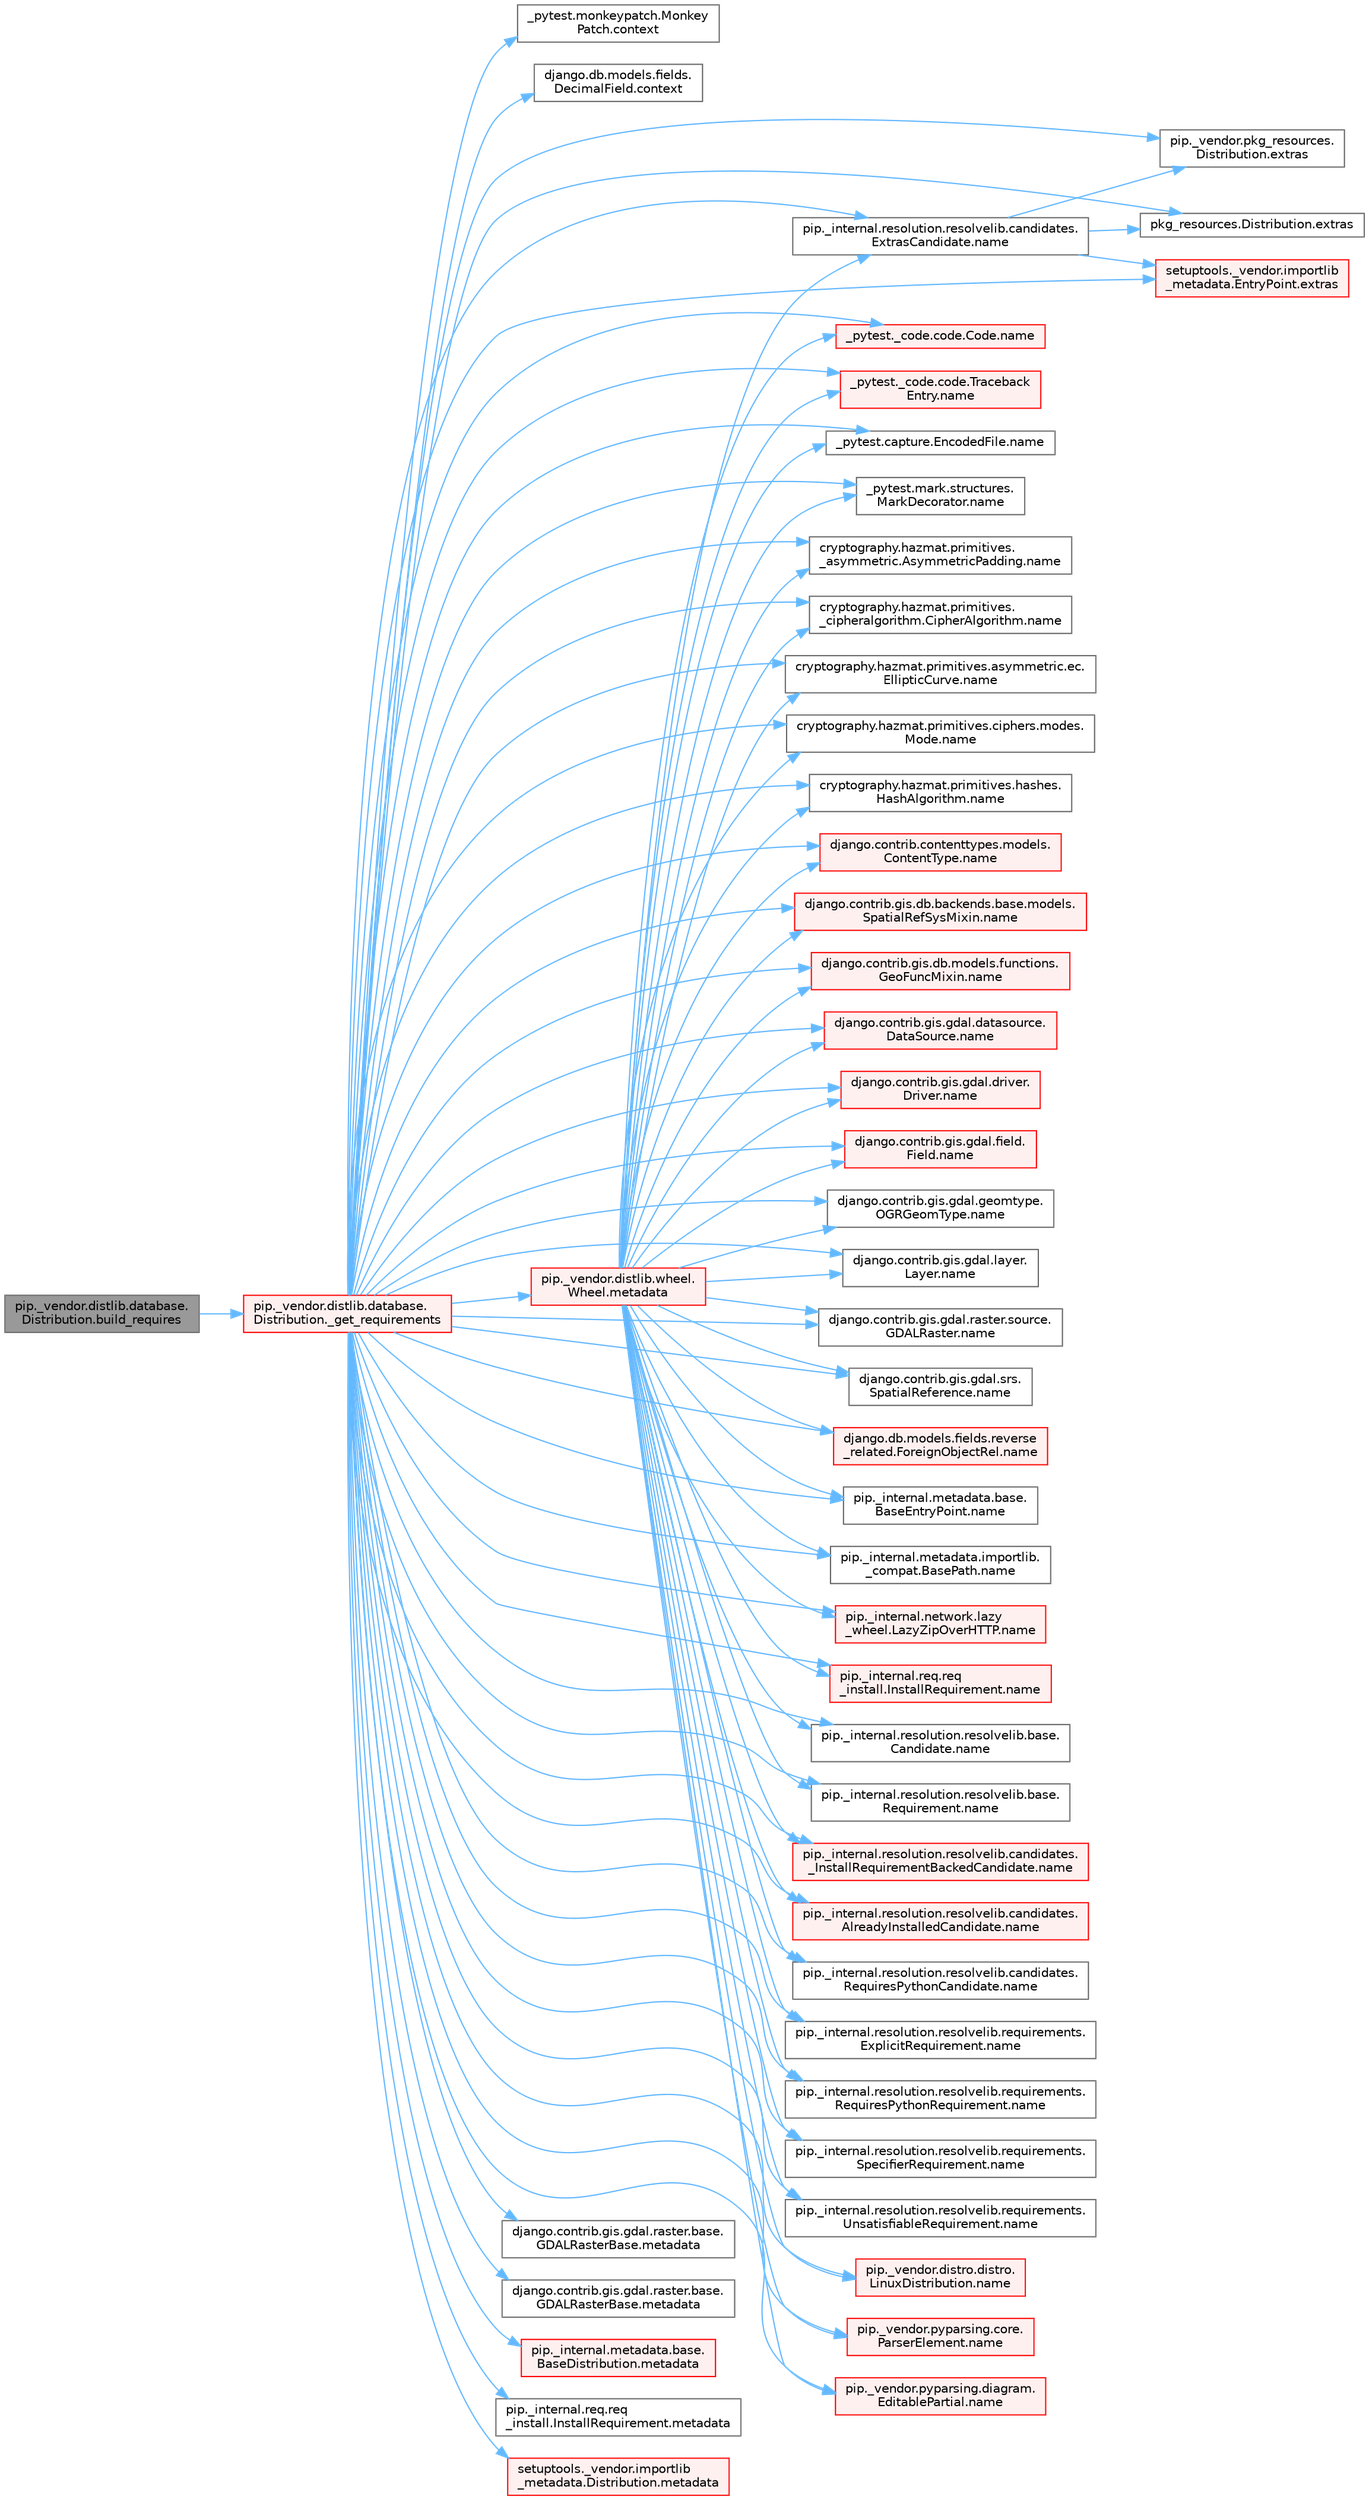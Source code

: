 digraph "pip._vendor.distlib.database.Distribution.build_requires"
{
 // LATEX_PDF_SIZE
  bgcolor="transparent";
  edge [fontname=Helvetica,fontsize=10,labelfontname=Helvetica,labelfontsize=10];
  node [fontname=Helvetica,fontsize=10,shape=box,height=0.2,width=0.4];
  rankdir="LR";
  Node1 [id="Node000001",label="pip._vendor.distlib.database.\lDistribution.build_requires",height=0.2,width=0.4,color="gray40", fillcolor="grey60", style="filled", fontcolor="black",tooltip=" "];
  Node1 -> Node2 [id="edge1_Node000001_Node000002",color="steelblue1",style="solid",tooltip=" "];
  Node2 [id="Node000002",label="pip._vendor.distlib.database.\lDistribution._get_requirements",height=0.2,width=0.4,color="red", fillcolor="#FFF0F0", style="filled",URL="$classpip_1_1__vendor_1_1distlib_1_1database_1_1_distribution.html#a0366f5504f1b878068ba103c3f1e2bdf",tooltip=" "];
  Node2 -> Node3 [id="edge2_Node000002_Node000003",color="steelblue1",style="solid",tooltip=" "];
  Node3 [id="Node000003",label="_pytest.monkeypatch.Monkey\lPatch.context",height=0.2,width=0.4,color="grey40", fillcolor="white", style="filled",URL="$class__pytest_1_1monkeypatch_1_1_monkey_patch.html#ab444ae4221fd89a16fe913fd14148d46",tooltip=" "];
  Node2 -> Node4 [id="edge3_Node000002_Node000004",color="steelblue1",style="solid",tooltip=" "];
  Node4 [id="Node000004",label="django.db.models.fields.\lDecimalField.context",height=0.2,width=0.4,color="grey40", fillcolor="white", style="filled",URL="$classdjango_1_1db_1_1models_1_1fields_1_1_decimal_field.html#a6d832c16515ca05aa17fa3fb0354ed65",tooltip=" "];
  Node2 -> Node5 [id="edge4_Node000002_Node000005",color="steelblue1",style="solid",tooltip=" "];
  Node5 [id="Node000005",label="pip._vendor.pkg_resources.\lDistribution.extras",height=0.2,width=0.4,color="grey40", fillcolor="white", style="filled",URL="$classpip_1_1__vendor_1_1pkg__resources_1_1_distribution.html#a07a4a573556bca72b2f386b697dba428",tooltip=" "];
  Node2 -> Node6 [id="edge5_Node000002_Node000006",color="steelblue1",style="solid",tooltip=" "];
  Node6 [id="Node000006",label="pkg_resources.Distribution.extras",height=0.2,width=0.4,color="grey40", fillcolor="white", style="filled",URL="$classpkg__resources_1_1_distribution.html#a62982eccff01840f0f149ffe3af2080b",tooltip=" "];
  Node2 -> Node7 [id="edge6_Node000002_Node000007",color="steelblue1",style="solid",tooltip=" "];
  Node7 [id="Node000007",label="setuptools._vendor.importlib\l_metadata.EntryPoint.extras",height=0.2,width=0.4,color="red", fillcolor="#FFF0F0", style="filled",URL="$classsetuptools_1_1__vendor_1_1importlib__metadata_1_1_entry_point.html#a959028f40566e604120f75d1172b7553",tooltip=" "];
  Node2 -> Node449 [id="edge7_Node000002_Node000449",color="steelblue1",style="solid",tooltip=" "];
  Node449 [id="Node000449",label="django.contrib.gis.gdal.raster.base.\lGDALRasterBase.metadata",height=0.2,width=0.4,color="grey40", fillcolor="white", style="filled",URL="$classdjango_1_1contrib_1_1gis_1_1gdal_1_1raster_1_1base_1_1_g_d_a_l_raster_base.html#ac656a9816397d9b605bdbc6175fde717",tooltip=" "];
  Node2 -> Node450 [id="edge8_Node000002_Node000450",color="steelblue1",style="solid",tooltip=" "];
  Node450 [id="Node000450",label="django.contrib.gis.gdal.raster.base.\lGDALRasterBase.metadata",height=0.2,width=0.4,color="grey40", fillcolor="white", style="filled",URL="$classdjango_1_1contrib_1_1gis_1_1gdal_1_1raster_1_1base_1_1_g_d_a_l_raster_base.html#ac68a22e3a52d43707936b339b8af62ad",tooltip=" "];
  Node2 -> Node451 [id="edge9_Node000002_Node000451",color="steelblue1",style="solid",tooltip=" "];
  Node451 [id="Node000451",label="pip._internal.metadata.base.\lBaseDistribution.metadata",height=0.2,width=0.4,color="red", fillcolor="#FFF0F0", style="filled",URL="$classpip_1_1__internal_1_1metadata_1_1base_1_1_base_distribution.html#a665b55bcebd861e5959f53a7d2f1350f",tooltip=" "];
  Node2 -> Node567 [id="edge10_Node000002_Node000567",color="steelblue1",style="solid",tooltip=" "];
  Node567 [id="Node000567",label="pip._internal.req.req\l_install.InstallRequirement.metadata",height=0.2,width=0.4,color="grey40", fillcolor="white", style="filled",URL="$classpip_1_1__internal_1_1req_1_1req__install_1_1_install_requirement.html#a212fdd382933af2966e6a94c2db91bca",tooltip=" "];
  Node2 -> Node568 [id="edge11_Node000002_Node000568",color="steelblue1",style="solid",tooltip=" "];
  Node568 [id="Node000568",label="pip._vendor.distlib.wheel.\lWheel.metadata",height=0.2,width=0.4,color="red", fillcolor="#FFF0F0", style="filled",URL="$classpip_1_1__vendor_1_1distlib_1_1wheel_1_1_wheel.html#a9e567ddb3165e2b2bdb2c358774b32a6",tooltip=" "];
  Node568 -> Node387 [id="edge12_Node000568_Node000387",color="steelblue1",style="solid",tooltip=" "];
  Node387 [id="Node000387",label="_pytest._code.code.Code.name",height=0.2,width=0.4,color="red", fillcolor="#FFF0F0", style="filled",URL="$class__pytest_1_1__code_1_1code_1_1_code.html#a1f3cbc53ca6df4a1bab12183694b6e78",tooltip=" "];
  Node568 -> Node388 [id="edge13_Node000568_Node000388",color="steelblue1",style="solid",tooltip=" "];
  Node388 [id="Node000388",label="_pytest._code.code.Traceback\lEntry.name",height=0.2,width=0.4,color="red", fillcolor="#FFF0F0", style="filled",URL="$class__pytest_1_1__code_1_1code_1_1_traceback_entry.html#a106b95c0753f41669fbfb8ee4c11ad3d",tooltip=" "];
  Node568 -> Node390 [id="edge14_Node000568_Node000390",color="steelblue1",style="solid",tooltip=" "];
  Node390 [id="Node000390",label="_pytest.capture.EncodedFile.name",height=0.2,width=0.4,color="grey40", fillcolor="white", style="filled",URL="$class__pytest_1_1capture_1_1_encoded_file.html#a738c73b5de21c7261d9e51f71e4f0397",tooltip=" "];
  Node568 -> Node391 [id="edge15_Node000568_Node000391",color="steelblue1",style="solid",tooltip=" "];
  Node391 [id="Node000391",label="_pytest.mark.structures.\lMarkDecorator.name",height=0.2,width=0.4,color="grey40", fillcolor="white", style="filled",URL="$class__pytest_1_1mark_1_1structures_1_1_mark_decorator.html#ae8f66760cda125450e0e3bd38689c72f",tooltip=" "];
  Node568 -> Node392 [id="edge16_Node000568_Node000392",color="steelblue1",style="solid",tooltip=" "];
  Node392 [id="Node000392",label="cryptography.hazmat.primitives.\l_asymmetric.AsymmetricPadding.name",height=0.2,width=0.4,color="grey40", fillcolor="white", style="filled",URL="$classcryptography_1_1hazmat_1_1primitives_1_1__asymmetric_1_1_asymmetric_padding.html#a8f72e8284cb336861a873ed5ce0e39b5",tooltip=" "];
  Node568 -> Node393 [id="edge17_Node000568_Node000393",color="steelblue1",style="solid",tooltip=" "];
  Node393 [id="Node000393",label="cryptography.hazmat.primitives.\l_cipheralgorithm.CipherAlgorithm.name",height=0.2,width=0.4,color="grey40", fillcolor="white", style="filled",URL="$classcryptography_1_1hazmat_1_1primitives_1_1__cipheralgorithm_1_1_cipher_algorithm.html#a50567a5c3388450ab7aa883ab34a1ac7",tooltip=" "];
  Node568 -> Node394 [id="edge18_Node000568_Node000394",color="steelblue1",style="solid",tooltip=" "];
  Node394 [id="Node000394",label="cryptography.hazmat.primitives.asymmetric.ec.\lEllipticCurve.name",height=0.2,width=0.4,color="grey40", fillcolor="white", style="filled",URL="$classcryptography_1_1hazmat_1_1primitives_1_1asymmetric_1_1ec_1_1_elliptic_curve.html#a2775c4e945309a6c7ea33dace1698a60",tooltip=" "];
  Node568 -> Node395 [id="edge19_Node000568_Node000395",color="steelblue1",style="solid",tooltip=" "];
  Node395 [id="Node000395",label="cryptography.hazmat.primitives.ciphers.modes.\lMode.name",height=0.2,width=0.4,color="grey40", fillcolor="white", style="filled",URL="$classcryptography_1_1hazmat_1_1primitives_1_1ciphers_1_1modes_1_1_mode.html#a99d93fd1370a2abbb5bb5cffbd5ff0f7",tooltip=" "];
  Node568 -> Node396 [id="edge20_Node000568_Node000396",color="steelblue1",style="solid",tooltip=" "];
  Node396 [id="Node000396",label="cryptography.hazmat.primitives.hashes.\lHashAlgorithm.name",height=0.2,width=0.4,color="grey40", fillcolor="white", style="filled",URL="$classcryptography_1_1hazmat_1_1primitives_1_1hashes_1_1_hash_algorithm.html#a42c7e1582d9b46a015774af9e5cbbb0b",tooltip=" "];
  Node568 -> Node397 [id="edge21_Node000568_Node000397",color="steelblue1",style="solid",tooltip=" "];
  Node397 [id="Node000397",label="django.contrib.contenttypes.models.\lContentType.name",height=0.2,width=0.4,color="red", fillcolor="#FFF0F0", style="filled",URL="$classdjango_1_1contrib_1_1contenttypes_1_1models_1_1_content_type.html#a305b62f56597bb2e4823dcf5e6ccdcf8",tooltip=" "];
  Node568 -> Node399 [id="edge22_Node000568_Node000399",color="steelblue1",style="solid",tooltip=" "];
  Node399 [id="Node000399",label="django.contrib.gis.db.backends.base.models.\lSpatialRefSysMixin.name",height=0.2,width=0.4,color="red", fillcolor="#FFF0F0", style="filled",URL="$classdjango_1_1contrib_1_1gis_1_1db_1_1backends_1_1base_1_1models_1_1_spatial_ref_sys_mixin.html#a56fe36e786b49160249395f453dd1cab",tooltip=" "];
  Node568 -> Node400 [id="edge23_Node000568_Node000400",color="steelblue1",style="solid",tooltip=" "];
  Node400 [id="Node000400",label="django.contrib.gis.db.models.functions.\lGeoFuncMixin.name",height=0.2,width=0.4,color="red", fillcolor="#FFF0F0", style="filled",URL="$classdjango_1_1contrib_1_1gis_1_1db_1_1models_1_1functions_1_1_geo_func_mixin.html#adeeb6b2c9db337396468712e919af622",tooltip=" "];
  Node568 -> Node401 [id="edge24_Node000568_Node000401",color="steelblue1",style="solid",tooltip=" "];
  Node401 [id="Node000401",label="django.contrib.gis.gdal.datasource.\lDataSource.name",height=0.2,width=0.4,color="red", fillcolor="#FFF0F0", style="filled",URL="$classdjango_1_1contrib_1_1gis_1_1gdal_1_1datasource_1_1_data_source.html#aaa98728c7ef6f4d96c689550e8af3ed5",tooltip=" "];
  Node568 -> Node415 [id="edge25_Node000568_Node000415",color="steelblue1",style="solid",tooltip=" "];
  Node415 [id="Node000415",label="django.contrib.gis.gdal.driver.\lDriver.name",height=0.2,width=0.4,color="red", fillcolor="#FFF0F0", style="filled",URL="$classdjango_1_1contrib_1_1gis_1_1gdal_1_1driver_1_1_driver.html#aaa5d4d1b9fd762839db84d1e56e36b7f",tooltip=" "];
  Node568 -> Node416 [id="edge26_Node000568_Node000416",color="steelblue1",style="solid",tooltip=" "];
  Node416 [id="Node000416",label="django.contrib.gis.gdal.field.\lField.name",height=0.2,width=0.4,color="red", fillcolor="#FFF0F0", style="filled",URL="$classdjango_1_1contrib_1_1gis_1_1gdal_1_1field_1_1_field.html#a28a3b0af5006d5abf34d5b1497011368",tooltip=" "];
  Node568 -> Node417 [id="edge27_Node000568_Node000417",color="steelblue1",style="solid",tooltip=" "];
  Node417 [id="Node000417",label="django.contrib.gis.gdal.geomtype.\lOGRGeomType.name",height=0.2,width=0.4,color="grey40", fillcolor="white", style="filled",URL="$classdjango_1_1contrib_1_1gis_1_1gdal_1_1geomtype_1_1_o_g_r_geom_type.html#a719b3100682ab8df79fd8a2484163b8e",tooltip=" "];
  Node568 -> Node418 [id="edge28_Node000568_Node000418",color="steelblue1",style="solid",tooltip=" "];
  Node418 [id="Node000418",label="django.contrib.gis.gdal.layer.\lLayer.name",height=0.2,width=0.4,color="grey40", fillcolor="white", style="filled",URL="$classdjango_1_1contrib_1_1gis_1_1gdal_1_1layer_1_1_layer.html#a53791d8e2fe8b1ca86b426a625e7d66c",tooltip=" "];
  Node568 -> Node419 [id="edge29_Node000568_Node000419",color="steelblue1",style="solid",tooltip=" "];
  Node419 [id="Node000419",label="django.contrib.gis.gdal.raster.source.\lGDALRaster.name",height=0.2,width=0.4,color="grey40", fillcolor="white", style="filled",URL="$classdjango_1_1contrib_1_1gis_1_1gdal_1_1raster_1_1source_1_1_g_d_a_l_raster.html#a6cca2a8eca0ab4ff2e89f0f0cce590d1",tooltip=" "];
  Node568 -> Node420 [id="edge30_Node000568_Node000420",color="steelblue1",style="solid",tooltip=" "];
  Node420 [id="Node000420",label="django.contrib.gis.gdal.srs.\lSpatialReference.name",height=0.2,width=0.4,color="grey40", fillcolor="white", style="filled",URL="$classdjango_1_1contrib_1_1gis_1_1gdal_1_1srs_1_1_spatial_reference.html#ac2c9d37b41ae1a91ca63a7046590d603",tooltip=" "];
  Node568 -> Node421 [id="edge31_Node000568_Node000421",color="steelblue1",style="solid",tooltip=" "];
  Node421 [id="Node000421",label="django.db.models.fields.reverse\l_related.ForeignObjectRel.name",height=0.2,width=0.4,color="red", fillcolor="#FFF0F0", style="filled",URL="$classdjango_1_1db_1_1models_1_1fields_1_1reverse__related_1_1_foreign_object_rel.html#a5c0c2387142987d2c9582e677e90b5d7",tooltip=" "];
  Node568 -> Node422 [id="edge32_Node000568_Node000422",color="steelblue1",style="solid",tooltip=" "];
  Node422 [id="Node000422",label="pip._internal.metadata.base.\lBaseEntryPoint.name",height=0.2,width=0.4,color="grey40", fillcolor="white", style="filled",URL="$classpip_1_1__internal_1_1metadata_1_1base_1_1_base_entry_point.html#acd0c7299966258aeb0876da26520233d",tooltip=" "];
  Node568 -> Node423 [id="edge33_Node000568_Node000423",color="steelblue1",style="solid",tooltip=" "];
  Node423 [id="Node000423",label="pip._internal.metadata.importlib.\l_compat.BasePath.name",height=0.2,width=0.4,color="grey40", fillcolor="white", style="filled",URL="$classpip_1_1__internal_1_1metadata_1_1importlib_1_1__compat_1_1_base_path.html#aa5b4e00be6be00e1bd599909ae50bc00",tooltip=" "];
  Node568 -> Node424 [id="edge34_Node000568_Node000424",color="steelblue1",style="solid",tooltip=" "];
  Node424 [id="Node000424",label="pip._internal.network.lazy\l_wheel.LazyZipOverHTTP.name",height=0.2,width=0.4,color="red", fillcolor="#FFF0F0", style="filled",URL="$classpip_1_1__internal_1_1network_1_1lazy__wheel_1_1_lazy_zip_over_h_t_t_p.html#a59403bb703d375caa6c1dda7573257a1",tooltip=" "];
  Node568 -> Node425 [id="edge35_Node000568_Node000425",color="steelblue1",style="solid",tooltip=" "];
  Node425 [id="Node000425",label="pip._internal.req.req\l_install.InstallRequirement.name",height=0.2,width=0.4,color="red", fillcolor="#FFF0F0", style="filled",URL="$classpip_1_1__internal_1_1req_1_1req__install_1_1_install_requirement.html#a6b019e16ae98576ae64c68e0f5824e34",tooltip=" "];
  Node568 -> Node433 [id="edge36_Node000568_Node000433",color="steelblue1",style="solid",tooltip=" "];
  Node433 [id="Node000433",label="pip._internal.resolution.resolvelib.base.\lCandidate.name",height=0.2,width=0.4,color="grey40", fillcolor="white", style="filled",URL="$classpip_1_1__internal_1_1resolution_1_1resolvelib_1_1base_1_1_candidate.html#a7000e68e912182072a011f9df0c142ee",tooltip=" "];
  Node568 -> Node434 [id="edge37_Node000568_Node000434",color="steelblue1",style="solid",tooltip=" "];
  Node434 [id="Node000434",label="pip._internal.resolution.resolvelib.base.\lRequirement.name",height=0.2,width=0.4,color="grey40", fillcolor="white", style="filled",URL="$classpip_1_1__internal_1_1resolution_1_1resolvelib_1_1base_1_1_requirement.html#a013752876d4b3521f3a087987b443d90",tooltip=" "];
  Node568 -> Node435 [id="edge38_Node000568_Node000435",color="steelblue1",style="solid",tooltip=" "];
  Node435 [id="Node000435",label="pip._internal.resolution.resolvelib.candidates.\l_InstallRequirementBackedCandidate.name",height=0.2,width=0.4,color="red", fillcolor="#FFF0F0", style="filled",URL="$classpip_1_1__internal_1_1resolution_1_1resolvelib_1_1candidates_1_1___install_requirement_backed_candidate.html#a1538a825241b855a4abf51d6bf616cde",tooltip=" "];
  Node568 -> Node519 [id="edge39_Node000568_Node000519",color="steelblue1",style="solid",tooltip=" "];
  Node519 [id="Node000519",label="pip._internal.resolution.resolvelib.candidates.\lAlreadyInstalledCandidate.name",height=0.2,width=0.4,color="red", fillcolor="#FFF0F0", style="filled",URL="$classpip_1_1__internal_1_1resolution_1_1resolvelib_1_1candidates_1_1_already_installed_candidate.html#a0f4ae3f092daa140dc8bda04e8d0f2d0",tooltip=" "];
  Node568 -> Node520 [id="edge40_Node000568_Node000520",color="steelblue1",style="solid",tooltip=" "];
  Node520 [id="Node000520",label="pip._internal.resolution.resolvelib.candidates.\lExtrasCandidate.name",height=0.2,width=0.4,color="grey40", fillcolor="white", style="filled",URL="$classpip_1_1__internal_1_1resolution_1_1resolvelib_1_1candidates_1_1_extras_candidate.html#a6e13b1ab724cd7af8b22cadb37352b31",tooltip=" "];
  Node520 -> Node5 [id="edge41_Node000520_Node000005",color="steelblue1",style="solid",tooltip=" "];
  Node520 -> Node6 [id="edge42_Node000520_Node000006",color="steelblue1",style="solid",tooltip=" "];
  Node520 -> Node7 [id="edge43_Node000520_Node000007",color="steelblue1",style="solid",tooltip=" "];
  Node568 -> Node521 [id="edge44_Node000568_Node000521",color="steelblue1",style="solid",tooltip=" "];
  Node521 [id="Node000521",label="pip._internal.resolution.resolvelib.candidates.\lRequiresPythonCandidate.name",height=0.2,width=0.4,color="grey40", fillcolor="white", style="filled",URL="$classpip_1_1__internal_1_1resolution_1_1resolvelib_1_1candidates_1_1_requires_python_candidate.html#aeff13058676b07d1b67feed53749d838",tooltip=" "];
  Node568 -> Node522 [id="edge45_Node000568_Node000522",color="steelblue1",style="solid",tooltip=" "];
  Node522 [id="Node000522",label="pip._internal.resolution.resolvelib.requirements.\lExplicitRequirement.name",height=0.2,width=0.4,color="grey40", fillcolor="white", style="filled",URL="$classpip_1_1__internal_1_1resolution_1_1resolvelib_1_1requirements_1_1_explicit_requirement.html#a3e8f9b07c17be864b1a90cc2f5e87b35",tooltip=" "];
  Node568 -> Node523 [id="edge46_Node000568_Node000523",color="steelblue1",style="solid",tooltip=" "];
  Node523 [id="Node000523",label="pip._internal.resolution.resolvelib.requirements.\lRequiresPythonRequirement.name",height=0.2,width=0.4,color="grey40", fillcolor="white", style="filled",URL="$classpip_1_1__internal_1_1resolution_1_1resolvelib_1_1requirements_1_1_requires_python_requirement.html#ac555e717a97ebb38cb2ad735939cf8b8",tooltip=" "];
  Node568 -> Node524 [id="edge47_Node000568_Node000524",color="steelblue1",style="solid",tooltip=" "];
  Node524 [id="Node000524",label="pip._internal.resolution.resolvelib.requirements.\lSpecifierRequirement.name",height=0.2,width=0.4,color="grey40", fillcolor="white", style="filled",URL="$classpip_1_1__internal_1_1resolution_1_1resolvelib_1_1requirements_1_1_specifier_requirement.html#af2ae64f787d166605910d13457564fd9",tooltip=" "];
  Node568 -> Node525 [id="edge48_Node000568_Node000525",color="steelblue1",style="solid",tooltip=" "];
  Node525 [id="Node000525",label="pip._internal.resolution.resolvelib.requirements.\lUnsatisfiableRequirement.name",height=0.2,width=0.4,color="grey40", fillcolor="white", style="filled",URL="$classpip_1_1__internal_1_1resolution_1_1resolvelib_1_1requirements_1_1_unsatisfiable_requirement.html#a78f7012fa925a93d5600232bf2bc9728",tooltip=" "];
  Node568 -> Node526 [id="edge49_Node000568_Node000526",color="steelblue1",style="solid",tooltip=" "];
  Node526 [id="Node000526",label="pip._vendor.distro.distro.\lLinuxDistribution.name",height=0.2,width=0.4,color="red", fillcolor="#FFF0F0", style="filled",URL="$classpip_1_1__vendor_1_1distro_1_1distro_1_1_linux_distribution.html#a0f30009e5f86e89a27bd187e8a759e32",tooltip=" "];
  Node568 -> Node585 [id="edge50_Node000568_Node000585",color="steelblue1",style="solid",tooltip=" "];
  Node585 [id="Node000585",label="pip._vendor.pyparsing.core.\lParserElement.name",height=0.2,width=0.4,color="red", fillcolor="#FFF0F0", style="filled",URL="$classpip_1_1__vendor_1_1pyparsing_1_1core_1_1_parser_element.html#ad7db196655f86eaadabd81c40af25717",tooltip=" "];
  Node568 -> Node683 [id="edge51_Node000568_Node000683",color="steelblue1",style="solid",tooltip=" "];
  Node683 [id="Node000683",label="pip._vendor.pyparsing.diagram.\lEditablePartial.name",height=0.2,width=0.4,color="red", fillcolor="#FFF0F0", style="filled",URL="$classpip_1_1__vendor_1_1pyparsing_1_1diagram_1_1_editable_partial.html#a3c8365249bd6514fce002d62622de581",tooltip=" "];
  Node2 -> Node786 [id="edge52_Node000002_Node000786",color="steelblue1",style="solid",tooltip=" "];
  Node786 [id="Node000786",label="setuptools._vendor.importlib\l_metadata.Distribution.metadata",height=0.2,width=0.4,color="red", fillcolor="#FFF0F0", style="filled",URL="$classsetuptools_1_1__vendor_1_1importlib__metadata_1_1_distribution.html#afe56c9fb55cf594cb94d0ebe52c32fad",tooltip=" "];
  Node2 -> Node387 [id="edge53_Node000002_Node000387",color="steelblue1",style="solid",tooltip=" "];
  Node2 -> Node388 [id="edge54_Node000002_Node000388",color="steelblue1",style="solid",tooltip=" "];
  Node2 -> Node390 [id="edge55_Node000002_Node000390",color="steelblue1",style="solid",tooltip=" "];
  Node2 -> Node391 [id="edge56_Node000002_Node000391",color="steelblue1",style="solid",tooltip=" "];
  Node2 -> Node392 [id="edge57_Node000002_Node000392",color="steelblue1",style="solid",tooltip=" "];
  Node2 -> Node393 [id="edge58_Node000002_Node000393",color="steelblue1",style="solid",tooltip=" "];
  Node2 -> Node394 [id="edge59_Node000002_Node000394",color="steelblue1",style="solid",tooltip=" "];
  Node2 -> Node395 [id="edge60_Node000002_Node000395",color="steelblue1",style="solid",tooltip=" "];
  Node2 -> Node396 [id="edge61_Node000002_Node000396",color="steelblue1",style="solid",tooltip=" "];
  Node2 -> Node397 [id="edge62_Node000002_Node000397",color="steelblue1",style="solid",tooltip=" "];
  Node2 -> Node399 [id="edge63_Node000002_Node000399",color="steelblue1",style="solid",tooltip=" "];
  Node2 -> Node400 [id="edge64_Node000002_Node000400",color="steelblue1",style="solid",tooltip=" "];
  Node2 -> Node401 [id="edge65_Node000002_Node000401",color="steelblue1",style="solid",tooltip=" "];
  Node2 -> Node415 [id="edge66_Node000002_Node000415",color="steelblue1",style="solid",tooltip=" "];
  Node2 -> Node416 [id="edge67_Node000002_Node000416",color="steelblue1",style="solid",tooltip=" "];
  Node2 -> Node417 [id="edge68_Node000002_Node000417",color="steelblue1",style="solid",tooltip=" "];
  Node2 -> Node418 [id="edge69_Node000002_Node000418",color="steelblue1",style="solid",tooltip=" "];
  Node2 -> Node419 [id="edge70_Node000002_Node000419",color="steelblue1",style="solid",tooltip=" "];
  Node2 -> Node420 [id="edge71_Node000002_Node000420",color="steelblue1",style="solid",tooltip=" "];
  Node2 -> Node421 [id="edge72_Node000002_Node000421",color="steelblue1",style="solid",tooltip=" "];
  Node2 -> Node422 [id="edge73_Node000002_Node000422",color="steelblue1",style="solid",tooltip=" "];
  Node2 -> Node423 [id="edge74_Node000002_Node000423",color="steelblue1",style="solid",tooltip=" "];
  Node2 -> Node424 [id="edge75_Node000002_Node000424",color="steelblue1",style="solid",tooltip=" "];
  Node2 -> Node425 [id="edge76_Node000002_Node000425",color="steelblue1",style="solid",tooltip=" "];
  Node2 -> Node433 [id="edge77_Node000002_Node000433",color="steelblue1",style="solid",tooltip=" "];
  Node2 -> Node434 [id="edge78_Node000002_Node000434",color="steelblue1",style="solid",tooltip=" "];
  Node2 -> Node435 [id="edge79_Node000002_Node000435",color="steelblue1",style="solid",tooltip=" "];
  Node2 -> Node519 [id="edge80_Node000002_Node000519",color="steelblue1",style="solid",tooltip=" "];
  Node2 -> Node520 [id="edge81_Node000002_Node000520",color="steelblue1",style="solid",tooltip=" "];
  Node2 -> Node521 [id="edge82_Node000002_Node000521",color="steelblue1",style="solid",tooltip=" "];
  Node2 -> Node522 [id="edge83_Node000002_Node000522",color="steelblue1",style="solid",tooltip=" "];
  Node2 -> Node523 [id="edge84_Node000002_Node000523",color="steelblue1",style="solid",tooltip=" "];
  Node2 -> Node524 [id="edge85_Node000002_Node000524",color="steelblue1",style="solid",tooltip=" "];
  Node2 -> Node525 [id="edge86_Node000002_Node000525",color="steelblue1",style="solid",tooltip=" "];
  Node2 -> Node526 [id="edge87_Node000002_Node000526",color="steelblue1",style="solid",tooltip=" "];
  Node2 -> Node585 [id="edge88_Node000002_Node000585",color="steelblue1",style="solid",tooltip=" "];
  Node2 -> Node683 [id="edge89_Node000002_Node000683",color="steelblue1",style="solid",tooltip=" "];
}
